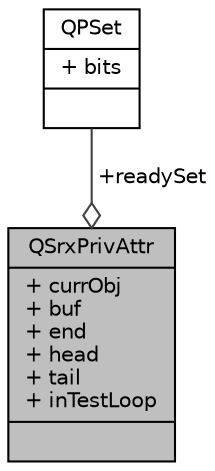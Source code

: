 digraph "QSrxPrivAttr"
{
 // LATEX_PDF_SIZE
  edge [fontname="Helvetica",fontsize="10",labelfontname="Helvetica",labelfontsize="10"];
  node [fontname="Helvetica",fontsize="10",shape=record];
  Node1 [label="{QSrxPrivAttr\n|+ currObj\l+ buf\l+ end\l+ head\l+ tail\l+ inTestLoop\l|}",height=0.2,width=0.4,color="black", fillcolor="grey75", style="filled", fontcolor="black",tooltip="Private QS-RX attributes to keep track of the current objects and the lock-free RX buffer."];
  Node2 -> Node1 [color="grey25",fontsize="10",style="solid",label=" +readySet" ,arrowhead="odiamond",fontname="Helvetica"];
  Node2 [label="{QPSet\n|+ bits\l|}",height=0.2,width=0.4,color="black", fillcolor="white", style="filled",URL="$qpset_8h.html#struct_q_p_set",tooltip="Priority Set of up to 32 elements."];
}
